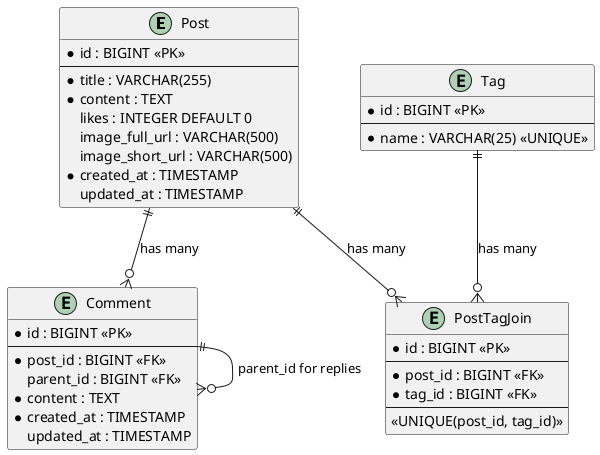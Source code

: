 @startuml
entity Post {
  * id : BIGINT <<PK>>
  --
  * title : VARCHAR(255)
  * content : TEXT
  likes : INTEGER DEFAULT 0
  image_full_url : VARCHAR(500)
  image_short_url : VARCHAR(500)
  * created_at : TIMESTAMP
  updated_at : TIMESTAMP
}

entity Comment {
  * id : BIGINT <<PK>>
  --
  * post_id : BIGINT <<FK>>
  parent_id : BIGINT <<FK>>
  * content : TEXT
  * created_at : TIMESTAMP
  updated_at : TIMESTAMP
}

entity Tag {
  * id : BIGINT <<PK>>
  --
  * name : VARCHAR(25) <<UNIQUE>>
}

entity PostTagJoin {
  * id : BIGINT <<PK>>
  --
  * post_id : BIGINT <<FK>>
  * tag_id : BIGINT <<FK>>
  --
  <<UNIQUE(post_id, tag_id)>>
}

Post ||--o{ Comment : "has many"
Post ||--o{ PostTagJoin : "has many"
Tag ||--o{ PostTagJoin : "has many"
Comment ||--o{ Comment : "parent_id for replies"

@enduml



